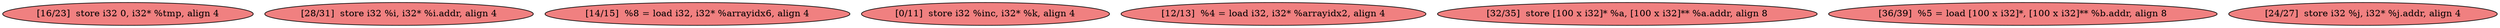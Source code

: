 
digraph G {


node47 [fillcolor=lightcoral,label="[16/23]  store i32 0, i32* %tmp, align 4",shape=ellipse,style=filled ]
node46 [fillcolor=lightcoral,label="[28/31]  store i32 %i, i32* %i.addr, align 4",shape=ellipse,style=filled ]
node40 [fillcolor=lightcoral,label="[14/15]  %8 = load i32, i32* %arrayidx6, align 4",shape=ellipse,style=filled ]
node42 [fillcolor=lightcoral,label="[0/11]  store i32 %inc, i32* %k, align 4",shape=ellipse,style=filled ]
node41 [fillcolor=lightcoral,label="[12/13]  %4 = load i32, i32* %arrayidx2, align 4",shape=ellipse,style=filled ]
node43 [fillcolor=lightcoral,label="[32/35]  store [100 x i32]* %a, [100 x i32]** %a.addr, align 8",shape=ellipse,style=filled ]
node44 [fillcolor=lightcoral,label="[36/39]  %5 = load [100 x i32]*, [100 x i32]** %b.addr, align 8",shape=ellipse,style=filled ]
node45 [fillcolor=lightcoral,label="[24/27]  store i32 %j, i32* %j.addr, align 4",shape=ellipse,style=filled ]



}

